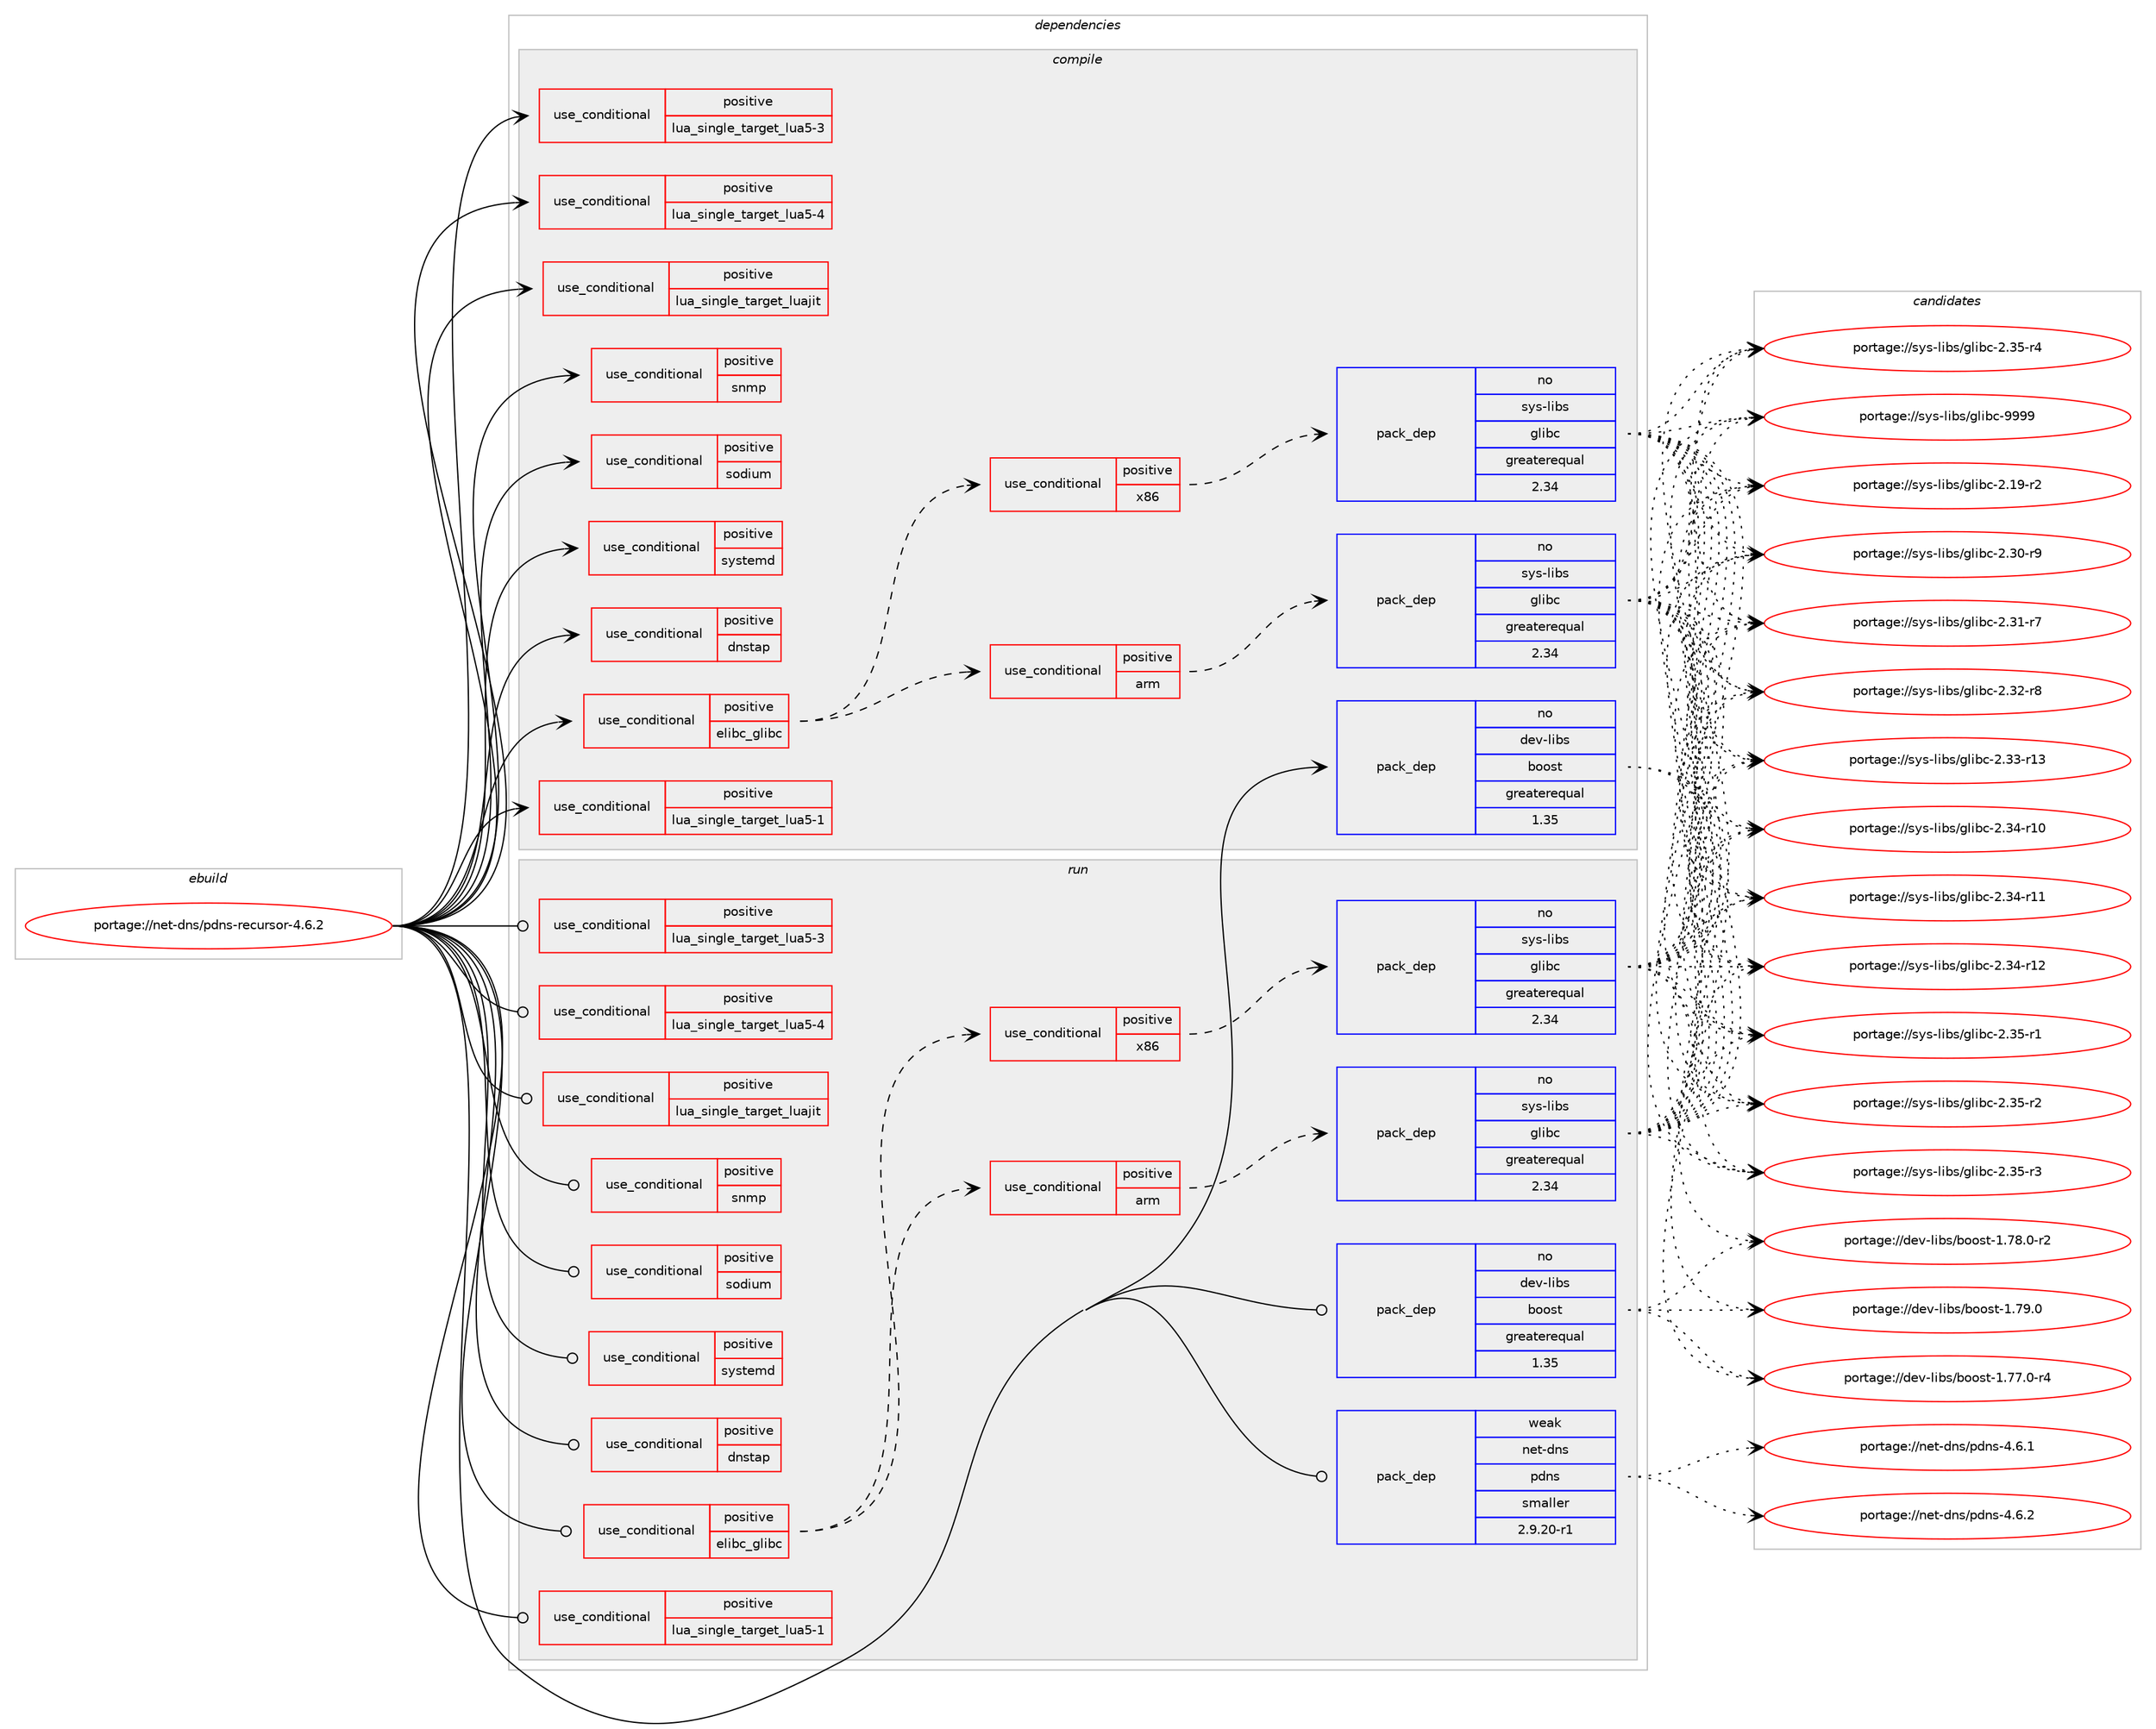digraph prolog {

# *************
# Graph options
# *************

newrank=true;
concentrate=true;
compound=true;
graph [rankdir=LR,fontname=Helvetica,fontsize=10,ranksep=1.5];#, ranksep=2.5, nodesep=0.2];
edge  [arrowhead=vee];
node  [fontname=Helvetica,fontsize=10];

# **********
# The ebuild
# **********

subgraph cluster_leftcol {
color=gray;
rank=same;
label=<<i>ebuild</i>>;
id [label="portage://net-dns/pdns-recursor-4.6.2", color=red, width=4, href="../net-dns/pdns-recursor-4.6.2.svg"];
}

# ****************
# The dependencies
# ****************

subgraph cluster_midcol {
color=gray;
label=<<i>dependencies</i>>;
subgraph cluster_compile {
fillcolor="#eeeeee";
style=filled;
label=<<i>compile</i>>;
subgraph cond37 {
dependency40 [label=<<TABLE BORDER="0" CELLBORDER="1" CELLSPACING="0" CELLPADDING="4"><TR><TD ROWSPAN="3" CELLPADDING="10">use_conditional</TD></TR><TR><TD>positive</TD></TR><TR><TD>dnstap</TD></TR></TABLE>>, shape=none, color=red];
# *** BEGIN UNKNOWN DEPENDENCY TYPE (TODO) ***
# dependency40 -> package_dependency(portage://net-dns/pdns-recursor-4.6.2,install,no,dev-libs,fstrm,none,[,,],[],[])
# *** END UNKNOWN DEPENDENCY TYPE (TODO) ***

}
id:e -> dependency40:w [weight=20,style="solid",arrowhead="vee"];
subgraph cond38 {
dependency41 [label=<<TABLE BORDER="0" CELLBORDER="1" CELLSPACING="0" CELLPADDING="4"><TR><TD ROWSPAN="3" CELLPADDING="10">use_conditional</TD></TR><TR><TD>positive</TD></TR><TR><TD>elibc_glibc</TD></TR></TABLE>>, shape=none, color=red];
subgraph cond39 {
dependency42 [label=<<TABLE BORDER="0" CELLBORDER="1" CELLSPACING="0" CELLPADDING="4"><TR><TD ROWSPAN="3" CELLPADDING="10">use_conditional</TD></TR><TR><TD>positive</TD></TR><TR><TD>arm</TD></TR></TABLE>>, shape=none, color=red];
subgraph pack3 {
dependency43 [label=<<TABLE BORDER="0" CELLBORDER="1" CELLSPACING="0" CELLPADDING="4" WIDTH="220"><TR><TD ROWSPAN="6" CELLPADDING="30">pack_dep</TD></TR><TR><TD WIDTH="110">no</TD></TR><TR><TD>sys-libs</TD></TR><TR><TD>glibc</TD></TR><TR><TD>greaterequal</TD></TR><TR><TD>2.34</TD></TR></TABLE>>, shape=none, color=blue];
}
dependency42:e -> dependency43:w [weight=20,style="dashed",arrowhead="vee"];
}
dependency41:e -> dependency42:w [weight=20,style="dashed",arrowhead="vee"];
subgraph cond40 {
dependency44 [label=<<TABLE BORDER="0" CELLBORDER="1" CELLSPACING="0" CELLPADDING="4"><TR><TD ROWSPAN="3" CELLPADDING="10">use_conditional</TD></TR><TR><TD>positive</TD></TR><TR><TD>x86</TD></TR></TABLE>>, shape=none, color=red];
subgraph pack4 {
dependency45 [label=<<TABLE BORDER="0" CELLBORDER="1" CELLSPACING="0" CELLPADDING="4" WIDTH="220"><TR><TD ROWSPAN="6" CELLPADDING="30">pack_dep</TD></TR><TR><TD WIDTH="110">no</TD></TR><TR><TD>sys-libs</TD></TR><TR><TD>glibc</TD></TR><TR><TD>greaterequal</TD></TR><TR><TD>2.34</TD></TR></TABLE>>, shape=none, color=blue];
}
dependency44:e -> dependency45:w [weight=20,style="dashed",arrowhead="vee"];
}
dependency41:e -> dependency44:w [weight=20,style="dashed",arrowhead="vee"];
}
id:e -> dependency41:w [weight=20,style="solid",arrowhead="vee"];
subgraph cond41 {
dependency46 [label=<<TABLE BORDER="0" CELLBORDER="1" CELLSPACING="0" CELLPADDING="4"><TR><TD ROWSPAN="3" CELLPADDING="10">use_conditional</TD></TR><TR><TD>positive</TD></TR><TR><TD>lua_single_target_lua5-1</TD></TR></TABLE>>, shape=none, color=red];
# *** BEGIN UNKNOWN DEPENDENCY TYPE (TODO) ***
# dependency46 -> package_dependency(portage://net-dns/pdns-recursor-4.6.2,install,no,dev-lang,lua,none,[,,],[slot(5.1)],[])
# *** END UNKNOWN DEPENDENCY TYPE (TODO) ***

}
id:e -> dependency46:w [weight=20,style="solid",arrowhead="vee"];
subgraph cond42 {
dependency47 [label=<<TABLE BORDER="0" CELLBORDER="1" CELLSPACING="0" CELLPADDING="4"><TR><TD ROWSPAN="3" CELLPADDING="10">use_conditional</TD></TR><TR><TD>positive</TD></TR><TR><TD>lua_single_target_lua5-3</TD></TR></TABLE>>, shape=none, color=red];
# *** BEGIN UNKNOWN DEPENDENCY TYPE (TODO) ***
# dependency47 -> package_dependency(portage://net-dns/pdns-recursor-4.6.2,install,no,dev-lang,lua,none,[,,],[slot(5.3)],[])
# *** END UNKNOWN DEPENDENCY TYPE (TODO) ***

}
id:e -> dependency47:w [weight=20,style="solid",arrowhead="vee"];
subgraph cond43 {
dependency48 [label=<<TABLE BORDER="0" CELLBORDER="1" CELLSPACING="0" CELLPADDING="4"><TR><TD ROWSPAN="3" CELLPADDING="10">use_conditional</TD></TR><TR><TD>positive</TD></TR><TR><TD>lua_single_target_lua5-4</TD></TR></TABLE>>, shape=none, color=red];
# *** BEGIN UNKNOWN DEPENDENCY TYPE (TODO) ***
# dependency48 -> package_dependency(portage://net-dns/pdns-recursor-4.6.2,install,no,dev-lang,lua,none,[,,],[slot(5.4)],[])
# *** END UNKNOWN DEPENDENCY TYPE (TODO) ***

}
id:e -> dependency48:w [weight=20,style="solid",arrowhead="vee"];
subgraph cond44 {
dependency49 [label=<<TABLE BORDER="0" CELLBORDER="1" CELLSPACING="0" CELLPADDING="4"><TR><TD ROWSPAN="3" CELLPADDING="10">use_conditional</TD></TR><TR><TD>positive</TD></TR><TR><TD>lua_single_target_luajit</TD></TR></TABLE>>, shape=none, color=red];
# *** BEGIN UNKNOWN DEPENDENCY TYPE (TODO) ***
# dependency49 -> package_dependency(portage://net-dns/pdns-recursor-4.6.2,install,no,dev-lang,luajit,none,[,,],any_same_slot,[])
# *** END UNKNOWN DEPENDENCY TYPE (TODO) ***

}
id:e -> dependency49:w [weight=20,style="solid",arrowhead="vee"];
subgraph cond45 {
dependency50 [label=<<TABLE BORDER="0" CELLBORDER="1" CELLSPACING="0" CELLPADDING="4"><TR><TD ROWSPAN="3" CELLPADDING="10">use_conditional</TD></TR><TR><TD>positive</TD></TR><TR><TD>snmp</TD></TR></TABLE>>, shape=none, color=red];
# *** BEGIN UNKNOWN DEPENDENCY TYPE (TODO) ***
# dependency50 -> package_dependency(portage://net-dns/pdns-recursor-4.6.2,install,no,net-analyzer,net-snmp,none,[,,],[],[])
# *** END UNKNOWN DEPENDENCY TYPE (TODO) ***

}
id:e -> dependency50:w [weight=20,style="solid",arrowhead="vee"];
subgraph cond46 {
dependency51 [label=<<TABLE BORDER="0" CELLBORDER="1" CELLSPACING="0" CELLPADDING="4"><TR><TD ROWSPAN="3" CELLPADDING="10">use_conditional</TD></TR><TR><TD>positive</TD></TR><TR><TD>sodium</TD></TR></TABLE>>, shape=none, color=red];
# *** BEGIN UNKNOWN DEPENDENCY TYPE (TODO) ***
# dependency51 -> package_dependency(portage://net-dns/pdns-recursor-4.6.2,install,no,dev-libs,libsodium,none,[,,],any_same_slot,[])
# *** END UNKNOWN DEPENDENCY TYPE (TODO) ***

}
id:e -> dependency51:w [weight=20,style="solid",arrowhead="vee"];
subgraph cond47 {
dependency52 [label=<<TABLE BORDER="0" CELLBORDER="1" CELLSPACING="0" CELLPADDING="4"><TR><TD ROWSPAN="3" CELLPADDING="10">use_conditional</TD></TR><TR><TD>positive</TD></TR><TR><TD>systemd</TD></TR></TABLE>>, shape=none, color=red];
# *** BEGIN UNKNOWN DEPENDENCY TYPE (TODO) ***
# dependency52 -> package_dependency(portage://net-dns/pdns-recursor-4.6.2,install,no,sys-apps,systemd,none,[,,],[slot(0),equal],[])
# *** END UNKNOWN DEPENDENCY TYPE (TODO) ***

}
id:e -> dependency52:w [weight=20,style="solid",arrowhead="vee"];
subgraph pack5 {
dependency53 [label=<<TABLE BORDER="0" CELLBORDER="1" CELLSPACING="0" CELLPADDING="4" WIDTH="220"><TR><TD ROWSPAN="6" CELLPADDING="30">pack_dep</TD></TR><TR><TD WIDTH="110">no</TD></TR><TR><TD>dev-libs</TD></TR><TR><TD>boost</TD></TR><TR><TD>greaterequal</TD></TR><TR><TD>1.35</TD></TR></TABLE>>, shape=none, color=blue];
}
id:e -> dependency53:w [weight=20,style="solid",arrowhead="vee"];
# *** BEGIN UNKNOWN DEPENDENCY TYPE (TODO) ***
# id -> package_dependency(portage://net-dns/pdns-recursor-4.6.2,install,no,dev-libs,openssl,none,[,,],any_same_slot,[])
# *** END UNKNOWN DEPENDENCY TYPE (TODO) ***

}
subgraph cluster_compileandrun {
fillcolor="#eeeeee";
style=filled;
label=<<i>compile and run</i>>;
}
subgraph cluster_run {
fillcolor="#eeeeee";
style=filled;
label=<<i>run</i>>;
subgraph cond48 {
dependency54 [label=<<TABLE BORDER="0" CELLBORDER="1" CELLSPACING="0" CELLPADDING="4"><TR><TD ROWSPAN="3" CELLPADDING="10">use_conditional</TD></TR><TR><TD>positive</TD></TR><TR><TD>dnstap</TD></TR></TABLE>>, shape=none, color=red];
# *** BEGIN UNKNOWN DEPENDENCY TYPE (TODO) ***
# dependency54 -> package_dependency(portage://net-dns/pdns-recursor-4.6.2,run,no,dev-libs,fstrm,none,[,,],[],[])
# *** END UNKNOWN DEPENDENCY TYPE (TODO) ***

}
id:e -> dependency54:w [weight=20,style="solid",arrowhead="odot"];
subgraph cond49 {
dependency55 [label=<<TABLE BORDER="0" CELLBORDER="1" CELLSPACING="0" CELLPADDING="4"><TR><TD ROWSPAN="3" CELLPADDING="10">use_conditional</TD></TR><TR><TD>positive</TD></TR><TR><TD>elibc_glibc</TD></TR></TABLE>>, shape=none, color=red];
subgraph cond50 {
dependency56 [label=<<TABLE BORDER="0" CELLBORDER="1" CELLSPACING="0" CELLPADDING="4"><TR><TD ROWSPAN="3" CELLPADDING="10">use_conditional</TD></TR><TR><TD>positive</TD></TR><TR><TD>arm</TD></TR></TABLE>>, shape=none, color=red];
subgraph pack6 {
dependency57 [label=<<TABLE BORDER="0" CELLBORDER="1" CELLSPACING="0" CELLPADDING="4" WIDTH="220"><TR><TD ROWSPAN="6" CELLPADDING="30">pack_dep</TD></TR><TR><TD WIDTH="110">no</TD></TR><TR><TD>sys-libs</TD></TR><TR><TD>glibc</TD></TR><TR><TD>greaterequal</TD></TR><TR><TD>2.34</TD></TR></TABLE>>, shape=none, color=blue];
}
dependency56:e -> dependency57:w [weight=20,style="dashed",arrowhead="vee"];
}
dependency55:e -> dependency56:w [weight=20,style="dashed",arrowhead="vee"];
subgraph cond51 {
dependency58 [label=<<TABLE BORDER="0" CELLBORDER="1" CELLSPACING="0" CELLPADDING="4"><TR><TD ROWSPAN="3" CELLPADDING="10">use_conditional</TD></TR><TR><TD>positive</TD></TR><TR><TD>x86</TD></TR></TABLE>>, shape=none, color=red];
subgraph pack7 {
dependency59 [label=<<TABLE BORDER="0" CELLBORDER="1" CELLSPACING="0" CELLPADDING="4" WIDTH="220"><TR><TD ROWSPAN="6" CELLPADDING="30">pack_dep</TD></TR><TR><TD WIDTH="110">no</TD></TR><TR><TD>sys-libs</TD></TR><TR><TD>glibc</TD></TR><TR><TD>greaterequal</TD></TR><TR><TD>2.34</TD></TR></TABLE>>, shape=none, color=blue];
}
dependency58:e -> dependency59:w [weight=20,style="dashed",arrowhead="vee"];
}
dependency55:e -> dependency58:w [weight=20,style="dashed",arrowhead="vee"];
}
id:e -> dependency55:w [weight=20,style="solid",arrowhead="odot"];
subgraph cond52 {
dependency60 [label=<<TABLE BORDER="0" CELLBORDER="1" CELLSPACING="0" CELLPADDING="4"><TR><TD ROWSPAN="3" CELLPADDING="10">use_conditional</TD></TR><TR><TD>positive</TD></TR><TR><TD>lua_single_target_lua5-1</TD></TR></TABLE>>, shape=none, color=red];
# *** BEGIN UNKNOWN DEPENDENCY TYPE (TODO) ***
# dependency60 -> package_dependency(portage://net-dns/pdns-recursor-4.6.2,run,no,dev-lang,lua,none,[,,],[slot(5.1)],[])
# *** END UNKNOWN DEPENDENCY TYPE (TODO) ***

}
id:e -> dependency60:w [weight=20,style="solid",arrowhead="odot"];
subgraph cond53 {
dependency61 [label=<<TABLE BORDER="0" CELLBORDER="1" CELLSPACING="0" CELLPADDING="4"><TR><TD ROWSPAN="3" CELLPADDING="10">use_conditional</TD></TR><TR><TD>positive</TD></TR><TR><TD>lua_single_target_lua5-3</TD></TR></TABLE>>, shape=none, color=red];
# *** BEGIN UNKNOWN DEPENDENCY TYPE (TODO) ***
# dependency61 -> package_dependency(portage://net-dns/pdns-recursor-4.6.2,run,no,dev-lang,lua,none,[,,],[slot(5.3)],[])
# *** END UNKNOWN DEPENDENCY TYPE (TODO) ***

}
id:e -> dependency61:w [weight=20,style="solid",arrowhead="odot"];
subgraph cond54 {
dependency62 [label=<<TABLE BORDER="0" CELLBORDER="1" CELLSPACING="0" CELLPADDING="4"><TR><TD ROWSPAN="3" CELLPADDING="10">use_conditional</TD></TR><TR><TD>positive</TD></TR><TR><TD>lua_single_target_lua5-4</TD></TR></TABLE>>, shape=none, color=red];
# *** BEGIN UNKNOWN DEPENDENCY TYPE (TODO) ***
# dependency62 -> package_dependency(portage://net-dns/pdns-recursor-4.6.2,run,no,dev-lang,lua,none,[,,],[slot(5.4)],[])
# *** END UNKNOWN DEPENDENCY TYPE (TODO) ***

}
id:e -> dependency62:w [weight=20,style="solid",arrowhead="odot"];
subgraph cond55 {
dependency63 [label=<<TABLE BORDER="0" CELLBORDER="1" CELLSPACING="0" CELLPADDING="4"><TR><TD ROWSPAN="3" CELLPADDING="10">use_conditional</TD></TR><TR><TD>positive</TD></TR><TR><TD>lua_single_target_luajit</TD></TR></TABLE>>, shape=none, color=red];
# *** BEGIN UNKNOWN DEPENDENCY TYPE (TODO) ***
# dependency63 -> package_dependency(portage://net-dns/pdns-recursor-4.6.2,run,no,dev-lang,luajit,none,[,,],any_same_slot,[])
# *** END UNKNOWN DEPENDENCY TYPE (TODO) ***

}
id:e -> dependency63:w [weight=20,style="solid",arrowhead="odot"];
subgraph cond56 {
dependency64 [label=<<TABLE BORDER="0" CELLBORDER="1" CELLSPACING="0" CELLPADDING="4"><TR><TD ROWSPAN="3" CELLPADDING="10">use_conditional</TD></TR><TR><TD>positive</TD></TR><TR><TD>snmp</TD></TR></TABLE>>, shape=none, color=red];
# *** BEGIN UNKNOWN DEPENDENCY TYPE (TODO) ***
# dependency64 -> package_dependency(portage://net-dns/pdns-recursor-4.6.2,run,no,net-analyzer,net-snmp,none,[,,],[],[])
# *** END UNKNOWN DEPENDENCY TYPE (TODO) ***

}
id:e -> dependency64:w [weight=20,style="solid",arrowhead="odot"];
subgraph cond57 {
dependency65 [label=<<TABLE BORDER="0" CELLBORDER="1" CELLSPACING="0" CELLPADDING="4"><TR><TD ROWSPAN="3" CELLPADDING="10">use_conditional</TD></TR><TR><TD>positive</TD></TR><TR><TD>sodium</TD></TR></TABLE>>, shape=none, color=red];
# *** BEGIN UNKNOWN DEPENDENCY TYPE (TODO) ***
# dependency65 -> package_dependency(portage://net-dns/pdns-recursor-4.6.2,run,no,dev-libs,libsodium,none,[,,],any_same_slot,[])
# *** END UNKNOWN DEPENDENCY TYPE (TODO) ***

}
id:e -> dependency65:w [weight=20,style="solid",arrowhead="odot"];
subgraph cond58 {
dependency66 [label=<<TABLE BORDER="0" CELLBORDER="1" CELLSPACING="0" CELLPADDING="4"><TR><TD ROWSPAN="3" CELLPADDING="10">use_conditional</TD></TR><TR><TD>positive</TD></TR><TR><TD>systemd</TD></TR></TABLE>>, shape=none, color=red];
# *** BEGIN UNKNOWN DEPENDENCY TYPE (TODO) ***
# dependency66 -> package_dependency(portage://net-dns/pdns-recursor-4.6.2,run,no,sys-apps,systemd,none,[,,],[slot(0),equal],[])
# *** END UNKNOWN DEPENDENCY TYPE (TODO) ***

}
id:e -> dependency66:w [weight=20,style="solid",arrowhead="odot"];
# *** BEGIN UNKNOWN DEPENDENCY TYPE (TODO) ***
# id -> package_dependency(portage://net-dns/pdns-recursor-4.6.2,run,no,acct-group,pdns,none,[,,],[],[])
# *** END UNKNOWN DEPENDENCY TYPE (TODO) ***

# *** BEGIN UNKNOWN DEPENDENCY TYPE (TODO) ***
# id -> package_dependency(portage://net-dns/pdns-recursor-4.6.2,run,no,acct-user,pdns,none,[,,],[],[])
# *** END UNKNOWN DEPENDENCY TYPE (TODO) ***

subgraph pack8 {
dependency67 [label=<<TABLE BORDER="0" CELLBORDER="1" CELLSPACING="0" CELLPADDING="4" WIDTH="220"><TR><TD ROWSPAN="6" CELLPADDING="30">pack_dep</TD></TR><TR><TD WIDTH="110">no</TD></TR><TR><TD>dev-libs</TD></TR><TR><TD>boost</TD></TR><TR><TD>greaterequal</TD></TR><TR><TD>1.35</TD></TR></TABLE>>, shape=none, color=blue];
}
id:e -> dependency67:w [weight=20,style="solid",arrowhead="odot"];
# *** BEGIN UNKNOWN DEPENDENCY TYPE (TODO) ***
# id -> package_dependency(portage://net-dns/pdns-recursor-4.6.2,run,no,dev-libs,openssl,none,[,,],any_same_slot,[])
# *** END UNKNOWN DEPENDENCY TYPE (TODO) ***

subgraph pack9 {
dependency68 [label=<<TABLE BORDER="0" CELLBORDER="1" CELLSPACING="0" CELLPADDING="4" WIDTH="220"><TR><TD ROWSPAN="6" CELLPADDING="30">pack_dep</TD></TR><TR><TD WIDTH="110">weak</TD></TR><TR><TD>net-dns</TD></TR><TR><TD>pdns</TD></TR><TR><TD>smaller</TD></TR><TR><TD>2.9.20-r1</TD></TR></TABLE>>, shape=none, color=blue];
}
id:e -> dependency68:w [weight=20,style="solid",arrowhead="odot"];
}
}

# **************
# The candidates
# **************

subgraph cluster_choices {
rank=same;
color=gray;
label=<<i>candidates</i>>;

subgraph choice3 {
color=black;
nodesep=1;
choice115121115451081059811547103108105989945504649574511450 [label="portage://sys-libs/glibc-2.19-r2", color=red, width=4,href="../sys-libs/glibc-2.19-r2.svg"];
choice115121115451081059811547103108105989945504651484511457 [label="portage://sys-libs/glibc-2.30-r9", color=red, width=4,href="../sys-libs/glibc-2.30-r9.svg"];
choice115121115451081059811547103108105989945504651494511455 [label="portage://sys-libs/glibc-2.31-r7", color=red, width=4,href="../sys-libs/glibc-2.31-r7.svg"];
choice115121115451081059811547103108105989945504651504511456 [label="portage://sys-libs/glibc-2.32-r8", color=red, width=4,href="../sys-libs/glibc-2.32-r8.svg"];
choice11512111545108105981154710310810598994550465151451144951 [label="portage://sys-libs/glibc-2.33-r13", color=red, width=4,href="../sys-libs/glibc-2.33-r13.svg"];
choice11512111545108105981154710310810598994550465152451144948 [label="portage://sys-libs/glibc-2.34-r10", color=red, width=4,href="../sys-libs/glibc-2.34-r10.svg"];
choice11512111545108105981154710310810598994550465152451144949 [label="portage://sys-libs/glibc-2.34-r11", color=red, width=4,href="../sys-libs/glibc-2.34-r11.svg"];
choice11512111545108105981154710310810598994550465152451144950 [label="portage://sys-libs/glibc-2.34-r12", color=red, width=4,href="../sys-libs/glibc-2.34-r12.svg"];
choice115121115451081059811547103108105989945504651534511449 [label="portage://sys-libs/glibc-2.35-r1", color=red, width=4,href="../sys-libs/glibc-2.35-r1.svg"];
choice115121115451081059811547103108105989945504651534511450 [label="portage://sys-libs/glibc-2.35-r2", color=red, width=4,href="../sys-libs/glibc-2.35-r2.svg"];
choice115121115451081059811547103108105989945504651534511451 [label="portage://sys-libs/glibc-2.35-r3", color=red, width=4,href="../sys-libs/glibc-2.35-r3.svg"];
choice115121115451081059811547103108105989945504651534511452 [label="portage://sys-libs/glibc-2.35-r4", color=red, width=4,href="../sys-libs/glibc-2.35-r4.svg"];
choice11512111545108105981154710310810598994557575757 [label="portage://sys-libs/glibc-9999", color=red, width=4,href="../sys-libs/glibc-9999.svg"];
dependency43:e -> choice115121115451081059811547103108105989945504649574511450:w [style=dotted,weight="100"];
dependency43:e -> choice115121115451081059811547103108105989945504651484511457:w [style=dotted,weight="100"];
dependency43:e -> choice115121115451081059811547103108105989945504651494511455:w [style=dotted,weight="100"];
dependency43:e -> choice115121115451081059811547103108105989945504651504511456:w [style=dotted,weight="100"];
dependency43:e -> choice11512111545108105981154710310810598994550465151451144951:w [style=dotted,weight="100"];
dependency43:e -> choice11512111545108105981154710310810598994550465152451144948:w [style=dotted,weight="100"];
dependency43:e -> choice11512111545108105981154710310810598994550465152451144949:w [style=dotted,weight="100"];
dependency43:e -> choice11512111545108105981154710310810598994550465152451144950:w [style=dotted,weight="100"];
dependency43:e -> choice115121115451081059811547103108105989945504651534511449:w [style=dotted,weight="100"];
dependency43:e -> choice115121115451081059811547103108105989945504651534511450:w [style=dotted,weight="100"];
dependency43:e -> choice115121115451081059811547103108105989945504651534511451:w [style=dotted,weight="100"];
dependency43:e -> choice115121115451081059811547103108105989945504651534511452:w [style=dotted,weight="100"];
dependency43:e -> choice11512111545108105981154710310810598994557575757:w [style=dotted,weight="100"];
}
subgraph choice4 {
color=black;
nodesep=1;
choice115121115451081059811547103108105989945504649574511450 [label="portage://sys-libs/glibc-2.19-r2", color=red, width=4,href="../sys-libs/glibc-2.19-r2.svg"];
choice115121115451081059811547103108105989945504651484511457 [label="portage://sys-libs/glibc-2.30-r9", color=red, width=4,href="../sys-libs/glibc-2.30-r9.svg"];
choice115121115451081059811547103108105989945504651494511455 [label="portage://sys-libs/glibc-2.31-r7", color=red, width=4,href="../sys-libs/glibc-2.31-r7.svg"];
choice115121115451081059811547103108105989945504651504511456 [label="portage://sys-libs/glibc-2.32-r8", color=red, width=4,href="../sys-libs/glibc-2.32-r8.svg"];
choice11512111545108105981154710310810598994550465151451144951 [label="portage://sys-libs/glibc-2.33-r13", color=red, width=4,href="../sys-libs/glibc-2.33-r13.svg"];
choice11512111545108105981154710310810598994550465152451144948 [label="portage://sys-libs/glibc-2.34-r10", color=red, width=4,href="../sys-libs/glibc-2.34-r10.svg"];
choice11512111545108105981154710310810598994550465152451144949 [label="portage://sys-libs/glibc-2.34-r11", color=red, width=4,href="../sys-libs/glibc-2.34-r11.svg"];
choice11512111545108105981154710310810598994550465152451144950 [label="portage://sys-libs/glibc-2.34-r12", color=red, width=4,href="../sys-libs/glibc-2.34-r12.svg"];
choice115121115451081059811547103108105989945504651534511449 [label="portage://sys-libs/glibc-2.35-r1", color=red, width=4,href="../sys-libs/glibc-2.35-r1.svg"];
choice115121115451081059811547103108105989945504651534511450 [label="portage://sys-libs/glibc-2.35-r2", color=red, width=4,href="../sys-libs/glibc-2.35-r2.svg"];
choice115121115451081059811547103108105989945504651534511451 [label="portage://sys-libs/glibc-2.35-r3", color=red, width=4,href="../sys-libs/glibc-2.35-r3.svg"];
choice115121115451081059811547103108105989945504651534511452 [label="portage://sys-libs/glibc-2.35-r4", color=red, width=4,href="../sys-libs/glibc-2.35-r4.svg"];
choice11512111545108105981154710310810598994557575757 [label="portage://sys-libs/glibc-9999", color=red, width=4,href="../sys-libs/glibc-9999.svg"];
dependency45:e -> choice115121115451081059811547103108105989945504649574511450:w [style=dotted,weight="100"];
dependency45:e -> choice115121115451081059811547103108105989945504651484511457:w [style=dotted,weight="100"];
dependency45:e -> choice115121115451081059811547103108105989945504651494511455:w [style=dotted,weight="100"];
dependency45:e -> choice115121115451081059811547103108105989945504651504511456:w [style=dotted,weight="100"];
dependency45:e -> choice11512111545108105981154710310810598994550465151451144951:w [style=dotted,weight="100"];
dependency45:e -> choice11512111545108105981154710310810598994550465152451144948:w [style=dotted,weight="100"];
dependency45:e -> choice11512111545108105981154710310810598994550465152451144949:w [style=dotted,weight="100"];
dependency45:e -> choice11512111545108105981154710310810598994550465152451144950:w [style=dotted,weight="100"];
dependency45:e -> choice115121115451081059811547103108105989945504651534511449:w [style=dotted,weight="100"];
dependency45:e -> choice115121115451081059811547103108105989945504651534511450:w [style=dotted,weight="100"];
dependency45:e -> choice115121115451081059811547103108105989945504651534511451:w [style=dotted,weight="100"];
dependency45:e -> choice115121115451081059811547103108105989945504651534511452:w [style=dotted,weight="100"];
dependency45:e -> choice11512111545108105981154710310810598994557575757:w [style=dotted,weight="100"];
}
subgraph choice5 {
color=black;
nodesep=1;
choice10010111845108105981154798111111115116454946555546484511452 [label="portage://dev-libs/boost-1.77.0-r4", color=red, width=4,href="../dev-libs/boost-1.77.0-r4.svg"];
choice10010111845108105981154798111111115116454946555646484511450 [label="portage://dev-libs/boost-1.78.0-r2", color=red, width=4,href="../dev-libs/boost-1.78.0-r2.svg"];
choice1001011184510810598115479811111111511645494655574648 [label="portage://dev-libs/boost-1.79.0", color=red, width=4,href="../dev-libs/boost-1.79.0.svg"];
dependency53:e -> choice10010111845108105981154798111111115116454946555546484511452:w [style=dotted,weight="100"];
dependency53:e -> choice10010111845108105981154798111111115116454946555646484511450:w [style=dotted,weight="100"];
dependency53:e -> choice1001011184510810598115479811111111511645494655574648:w [style=dotted,weight="100"];
}
subgraph choice6 {
color=black;
nodesep=1;
choice115121115451081059811547103108105989945504649574511450 [label="portage://sys-libs/glibc-2.19-r2", color=red, width=4,href="../sys-libs/glibc-2.19-r2.svg"];
choice115121115451081059811547103108105989945504651484511457 [label="portage://sys-libs/glibc-2.30-r9", color=red, width=4,href="../sys-libs/glibc-2.30-r9.svg"];
choice115121115451081059811547103108105989945504651494511455 [label="portage://sys-libs/glibc-2.31-r7", color=red, width=4,href="../sys-libs/glibc-2.31-r7.svg"];
choice115121115451081059811547103108105989945504651504511456 [label="portage://sys-libs/glibc-2.32-r8", color=red, width=4,href="../sys-libs/glibc-2.32-r8.svg"];
choice11512111545108105981154710310810598994550465151451144951 [label="portage://sys-libs/glibc-2.33-r13", color=red, width=4,href="../sys-libs/glibc-2.33-r13.svg"];
choice11512111545108105981154710310810598994550465152451144948 [label="portage://sys-libs/glibc-2.34-r10", color=red, width=4,href="../sys-libs/glibc-2.34-r10.svg"];
choice11512111545108105981154710310810598994550465152451144949 [label="portage://sys-libs/glibc-2.34-r11", color=red, width=4,href="../sys-libs/glibc-2.34-r11.svg"];
choice11512111545108105981154710310810598994550465152451144950 [label="portage://sys-libs/glibc-2.34-r12", color=red, width=4,href="../sys-libs/glibc-2.34-r12.svg"];
choice115121115451081059811547103108105989945504651534511449 [label="portage://sys-libs/glibc-2.35-r1", color=red, width=4,href="../sys-libs/glibc-2.35-r1.svg"];
choice115121115451081059811547103108105989945504651534511450 [label="portage://sys-libs/glibc-2.35-r2", color=red, width=4,href="../sys-libs/glibc-2.35-r2.svg"];
choice115121115451081059811547103108105989945504651534511451 [label="portage://sys-libs/glibc-2.35-r3", color=red, width=4,href="../sys-libs/glibc-2.35-r3.svg"];
choice115121115451081059811547103108105989945504651534511452 [label="portage://sys-libs/glibc-2.35-r4", color=red, width=4,href="../sys-libs/glibc-2.35-r4.svg"];
choice11512111545108105981154710310810598994557575757 [label="portage://sys-libs/glibc-9999", color=red, width=4,href="../sys-libs/glibc-9999.svg"];
dependency57:e -> choice115121115451081059811547103108105989945504649574511450:w [style=dotted,weight="100"];
dependency57:e -> choice115121115451081059811547103108105989945504651484511457:w [style=dotted,weight="100"];
dependency57:e -> choice115121115451081059811547103108105989945504651494511455:w [style=dotted,weight="100"];
dependency57:e -> choice115121115451081059811547103108105989945504651504511456:w [style=dotted,weight="100"];
dependency57:e -> choice11512111545108105981154710310810598994550465151451144951:w [style=dotted,weight="100"];
dependency57:e -> choice11512111545108105981154710310810598994550465152451144948:w [style=dotted,weight="100"];
dependency57:e -> choice11512111545108105981154710310810598994550465152451144949:w [style=dotted,weight="100"];
dependency57:e -> choice11512111545108105981154710310810598994550465152451144950:w [style=dotted,weight="100"];
dependency57:e -> choice115121115451081059811547103108105989945504651534511449:w [style=dotted,weight="100"];
dependency57:e -> choice115121115451081059811547103108105989945504651534511450:w [style=dotted,weight="100"];
dependency57:e -> choice115121115451081059811547103108105989945504651534511451:w [style=dotted,weight="100"];
dependency57:e -> choice115121115451081059811547103108105989945504651534511452:w [style=dotted,weight="100"];
dependency57:e -> choice11512111545108105981154710310810598994557575757:w [style=dotted,weight="100"];
}
subgraph choice7 {
color=black;
nodesep=1;
choice115121115451081059811547103108105989945504649574511450 [label="portage://sys-libs/glibc-2.19-r2", color=red, width=4,href="../sys-libs/glibc-2.19-r2.svg"];
choice115121115451081059811547103108105989945504651484511457 [label="portage://sys-libs/glibc-2.30-r9", color=red, width=4,href="../sys-libs/glibc-2.30-r9.svg"];
choice115121115451081059811547103108105989945504651494511455 [label="portage://sys-libs/glibc-2.31-r7", color=red, width=4,href="../sys-libs/glibc-2.31-r7.svg"];
choice115121115451081059811547103108105989945504651504511456 [label="portage://sys-libs/glibc-2.32-r8", color=red, width=4,href="../sys-libs/glibc-2.32-r8.svg"];
choice11512111545108105981154710310810598994550465151451144951 [label="portage://sys-libs/glibc-2.33-r13", color=red, width=4,href="../sys-libs/glibc-2.33-r13.svg"];
choice11512111545108105981154710310810598994550465152451144948 [label="portage://sys-libs/glibc-2.34-r10", color=red, width=4,href="../sys-libs/glibc-2.34-r10.svg"];
choice11512111545108105981154710310810598994550465152451144949 [label="portage://sys-libs/glibc-2.34-r11", color=red, width=4,href="../sys-libs/glibc-2.34-r11.svg"];
choice11512111545108105981154710310810598994550465152451144950 [label="portage://sys-libs/glibc-2.34-r12", color=red, width=4,href="../sys-libs/glibc-2.34-r12.svg"];
choice115121115451081059811547103108105989945504651534511449 [label="portage://sys-libs/glibc-2.35-r1", color=red, width=4,href="../sys-libs/glibc-2.35-r1.svg"];
choice115121115451081059811547103108105989945504651534511450 [label="portage://sys-libs/glibc-2.35-r2", color=red, width=4,href="../sys-libs/glibc-2.35-r2.svg"];
choice115121115451081059811547103108105989945504651534511451 [label="portage://sys-libs/glibc-2.35-r3", color=red, width=4,href="../sys-libs/glibc-2.35-r3.svg"];
choice115121115451081059811547103108105989945504651534511452 [label="portage://sys-libs/glibc-2.35-r4", color=red, width=4,href="../sys-libs/glibc-2.35-r4.svg"];
choice11512111545108105981154710310810598994557575757 [label="portage://sys-libs/glibc-9999", color=red, width=4,href="../sys-libs/glibc-9999.svg"];
dependency59:e -> choice115121115451081059811547103108105989945504649574511450:w [style=dotted,weight="100"];
dependency59:e -> choice115121115451081059811547103108105989945504651484511457:w [style=dotted,weight="100"];
dependency59:e -> choice115121115451081059811547103108105989945504651494511455:w [style=dotted,weight="100"];
dependency59:e -> choice115121115451081059811547103108105989945504651504511456:w [style=dotted,weight="100"];
dependency59:e -> choice11512111545108105981154710310810598994550465151451144951:w [style=dotted,weight="100"];
dependency59:e -> choice11512111545108105981154710310810598994550465152451144948:w [style=dotted,weight="100"];
dependency59:e -> choice11512111545108105981154710310810598994550465152451144949:w [style=dotted,weight="100"];
dependency59:e -> choice11512111545108105981154710310810598994550465152451144950:w [style=dotted,weight="100"];
dependency59:e -> choice115121115451081059811547103108105989945504651534511449:w [style=dotted,weight="100"];
dependency59:e -> choice115121115451081059811547103108105989945504651534511450:w [style=dotted,weight="100"];
dependency59:e -> choice115121115451081059811547103108105989945504651534511451:w [style=dotted,weight="100"];
dependency59:e -> choice115121115451081059811547103108105989945504651534511452:w [style=dotted,weight="100"];
dependency59:e -> choice11512111545108105981154710310810598994557575757:w [style=dotted,weight="100"];
}
subgraph choice8 {
color=black;
nodesep=1;
choice10010111845108105981154798111111115116454946555546484511452 [label="portage://dev-libs/boost-1.77.0-r4", color=red, width=4,href="../dev-libs/boost-1.77.0-r4.svg"];
choice10010111845108105981154798111111115116454946555646484511450 [label="portage://dev-libs/boost-1.78.0-r2", color=red, width=4,href="../dev-libs/boost-1.78.0-r2.svg"];
choice1001011184510810598115479811111111511645494655574648 [label="portage://dev-libs/boost-1.79.0", color=red, width=4,href="../dev-libs/boost-1.79.0.svg"];
dependency67:e -> choice10010111845108105981154798111111115116454946555546484511452:w [style=dotted,weight="100"];
dependency67:e -> choice10010111845108105981154798111111115116454946555646484511450:w [style=dotted,weight="100"];
dependency67:e -> choice1001011184510810598115479811111111511645494655574648:w [style=dotted,weight="100"];
}
subgraph choice9 {
color=black;
nodesep=1;
choice1101011164510011011547112100110115455246544649 [label="portage://net-dns/pdns-4.6.1", color=red, width=4,href="../net-dns/pdns-4.6.1.svg"];
choice1101011164510011011547112100110115455246544650 [label="portage://net-dns/pdns-4.6.2", color=red, width=4,href="../net-dns/pdns-4.6.2.svg"];
dependency68:e -> choice1101011164510011011547112100110115455246544649:w [style=dotted,weight="100"];
dependency68:e -> choice1101011164510011011547112100110115455246544650:w [style=dotted,weight="100"];
}
}

}
